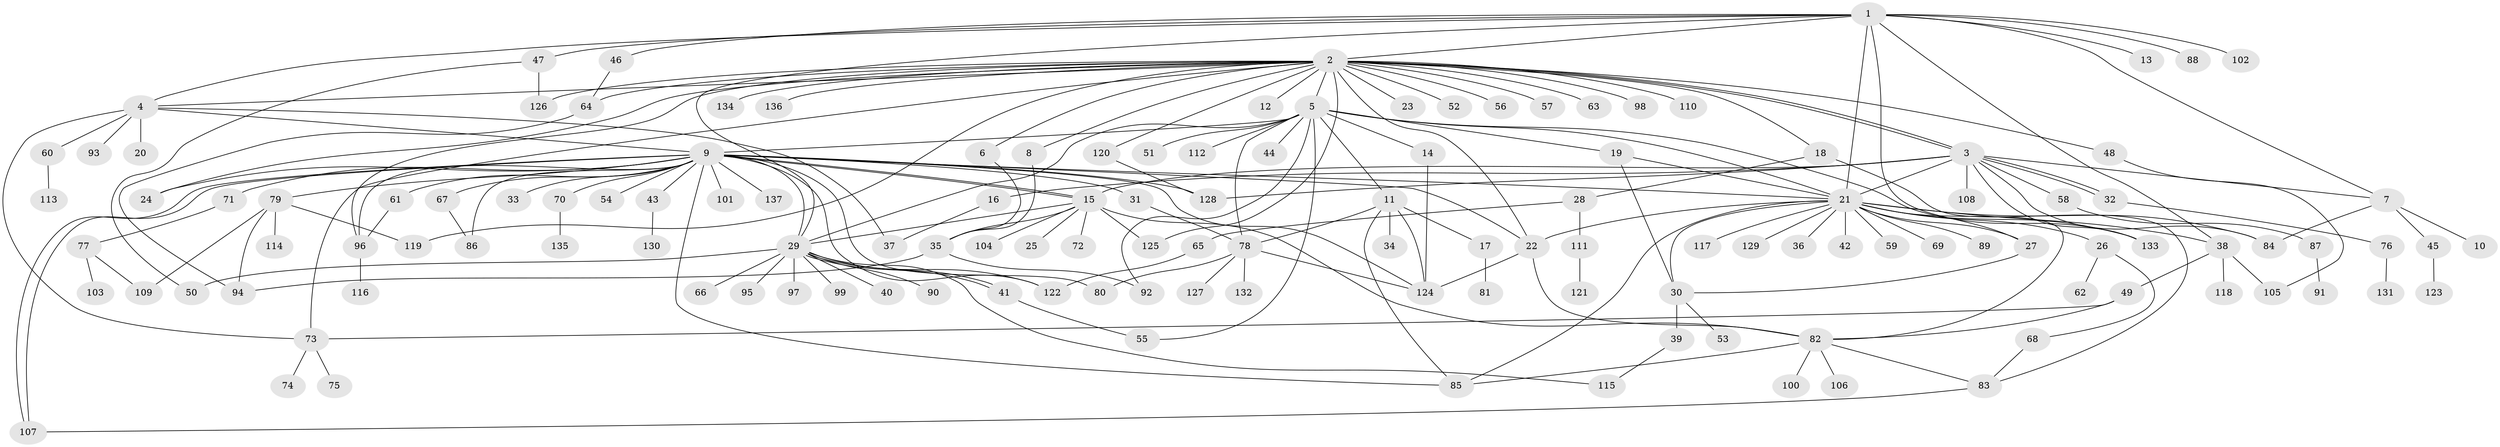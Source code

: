 // coarse degree distribution, {10: 0.03571428571428571, 9: 0.03571428571428571, 7: 0.03571428571428571, 11: 0.05357142857142857, 5: 0.08928571428571429, 4: 0.10714285714285714, 16: 0.017857142857142856, 1: 0.375, 2: 0.14285714285714285, 3: 0.07142857142857142, 13: 0.017857142857142856, 6: 0.017857142857142856}
// Generated by graph-tools (version 1.1) at 2025/50/03/04/25 22:50:22]
// undirected, 137 vertices, 203 edges
graph export_dot {
  node [color=gray90,style=filled];
  1;
  2;
  3;
  4;
  5;
  6;
  7;
  8;
  9;
  10;
  11;
  12;
  13;
  14;
  15;
  16;
  17;
  18;
  19;
  20;
  21;
  22;
  23;
  24;
  25;
  26;
  27;
  28;
  29;
  30;
  31;
  32;
  33;
  34;
  35;
  36;
  37;
  38;
  39;
  40;
  41;
  42;
  43;
  44;
  45;
  46;
  47;
  48;
  49;
  50;
  51;
  52;
  53;
  54;
  55;
  56;
  57;
  58;
  59;
  60;
  61;
  62;
  63;
  64;
  65;
  66;
  67;
  68;
  69;
  70;
  71;
  72;
  73;
  74;
  75;
  76;
  77;
  78;
  79;
  80;
  81;
  82;
  83;
  84;
  85;
  86;
  87;
  88;
  89;
  90;
  91;
  92;
  93;
  94;
  95;
  96;
  97;
  98;
  99;
  100;
  101;
  102;
  103;
  104;
  105;
  106;
  107;
  108;
  109;
  110;
  111;
  112;
  113;
  114;
  115;
  116;
  117;
  118;
  119;
  120;
  121;
  122;
  123;
  124;
  125;
  126;
  127;
  128;
  129;
  130;
  131;
  132;
  133;
  134;
  135;
  136;
  137;
  1 -- 2;
  1 -- 4;
  1 -- 7;
  1 -- 13;
  1 -- 21;
  1 -- 27;
  1 -- 29;
  1 -- 38;
  1 -- 46;
  1 -- 47;
  1 -- 88;
  1 -- 102;
  2 -- 3;
  2 -- 3;
  2 -- 4;
  2 -- 5;
  2 -- 6;
  2 -- 8;
  2 -- 12;
  2 -- 18;
  2 -- 22;
  2 -- 23;
  2 -- 24;
  2 -- 48;
  2 -- 52;
  2 -- 56;
  2 -- 57;
  2 -- 63;
  2 -- 64;
  2 -- 73;
  2 -- 96;
  2 -- 98;
  2 -- 110;
  2 -- 119;
  2 -- 120;
  2 -- 125;
  2 -- 126;
  2 -- 134;
  2 -- 136;
  3 -- 7;
  3 -- 15;
  3 -- 16;
  3 -- 21;
  3 -- 32;
  3 -- 32;
  3 -- 58;
  3 -- 84;
  3 -- 108;
  3 -- 128;
  3 -- 133;
  4 -- 9;
  4 -- 20;
  4 -- 37;
  4 -- 60;
  4 -- 73;
  4 -- 93;
  5 -- 9;
  5 -- 11;
  5 -- 14;
  5 -- 19;
  5 -- 21;
  5 -- 29;
  5 -- 44;
  5 -- 51;
  5 -- 55;
  5 -- 78;
  5 -- 92;
  5 -- 112;
  5 -- 133;
  6 -- 35;
  7 -- 10;
  7 -- 45;
  7 -- 84;
  8 -- 35;
  9 -- 15;
  9 -- 15;
  9 -- 21;
  9 -- 22;
  9 -- 24;
  9 -- 29;
  9 -- 31;
  9 -- 33;
  9 -- 43;
  9 -- 54;
  9 -- 61;
  9 -- 67;
  9 -- 70;
  9 -- 71;
  9 -- 79;
  9 -- 80;
  9 -- 85;
  9 -- 86;
  9 -- 96;
  9 -- 101;
  9 -- 107;
  9 -- 107;
  9 -- 122;
  9 -- 124;
  9 -- 128;
  9 -- 137;
  11 -- 17;
  11 -- 34;
  11 -- 78;
  11 -- 85;
  11 -- 124;
  14 -- 124;
  15 -- 25;
  15 -- 29;
  15 -- 35;
  15 -- 72;
  15 -- 82;
  15 -- 104;
  15 -- 125;
  16 -- 37;
  17 -- 81;
  18 -- 28;
  18 -- 83;
  19 -- 21;
  19 -- 30;
  21 -- 22;
  21 -- 26;
  21 -- 27;
  21 -- 30;
  21 -- 36;
  21 -- 38;
  21 -- 42;
  21 -- 59;
  21 -- 69;
  21 -- 82;
  21 -- 84;
  21 -- 85;
  21 -- 89;
  21 -- 117;
  21 -- 129;
  21 -- 133;
  22 -- 82;
  22 -- 124;
  26 -- 62;
  26 -- 68;
  27 -- 30;
  28 -- 65;
  28 -- 111;
  29 -- 40;
  29 -- 41;
  29 -- 41;
  29 -- 50;
  29 -- 66;
  29 -- 90;
  29 -- 95;
  29 -- 97;
  29 -- 99;
  29 -- 115;
  29 -- 122;
  30 -- 39;
  30 -- 53;
  31 -- 78;
  32 -- 76;
  35 -- 92;
  35 -- 94;
  38 -- 49;
  38 -- 105;
  38 -- 118;
  39 -- 115;
  41 -- 55;
  43 -- 130;
  45 -- 123;
  46 -- 64;
  47 -- 50;
  47 -- 126;
  48 -- 105;
  49 -- 73;
  49 -- 82;
  58 -- 87;
  60 -- 113;
  61 -- 96;
  64 -- 94;
  65 -- 122;
  67 -- 86;
  68 -- 83;
  70 -- 135;
  71 -- 77;
  73 -- 74;
  73 -- 75;
  76 -- 131;
  77 -- 103;
  77 -- 109;
  78 -- 80;
  78 -- 124;
  78 -- 127;
  78 -- 132;
  79 -- 94;
  79 -- 109;
  79 -- 114;
  79 -- 119;
  82 -- 83;
  82 -- 85;
  82 -- 100;
  82 -- 106;
  83 -- 107;
  87 -- 91;
  96 -- 116;
  111 -- 121;
  120 -- 128;
}
